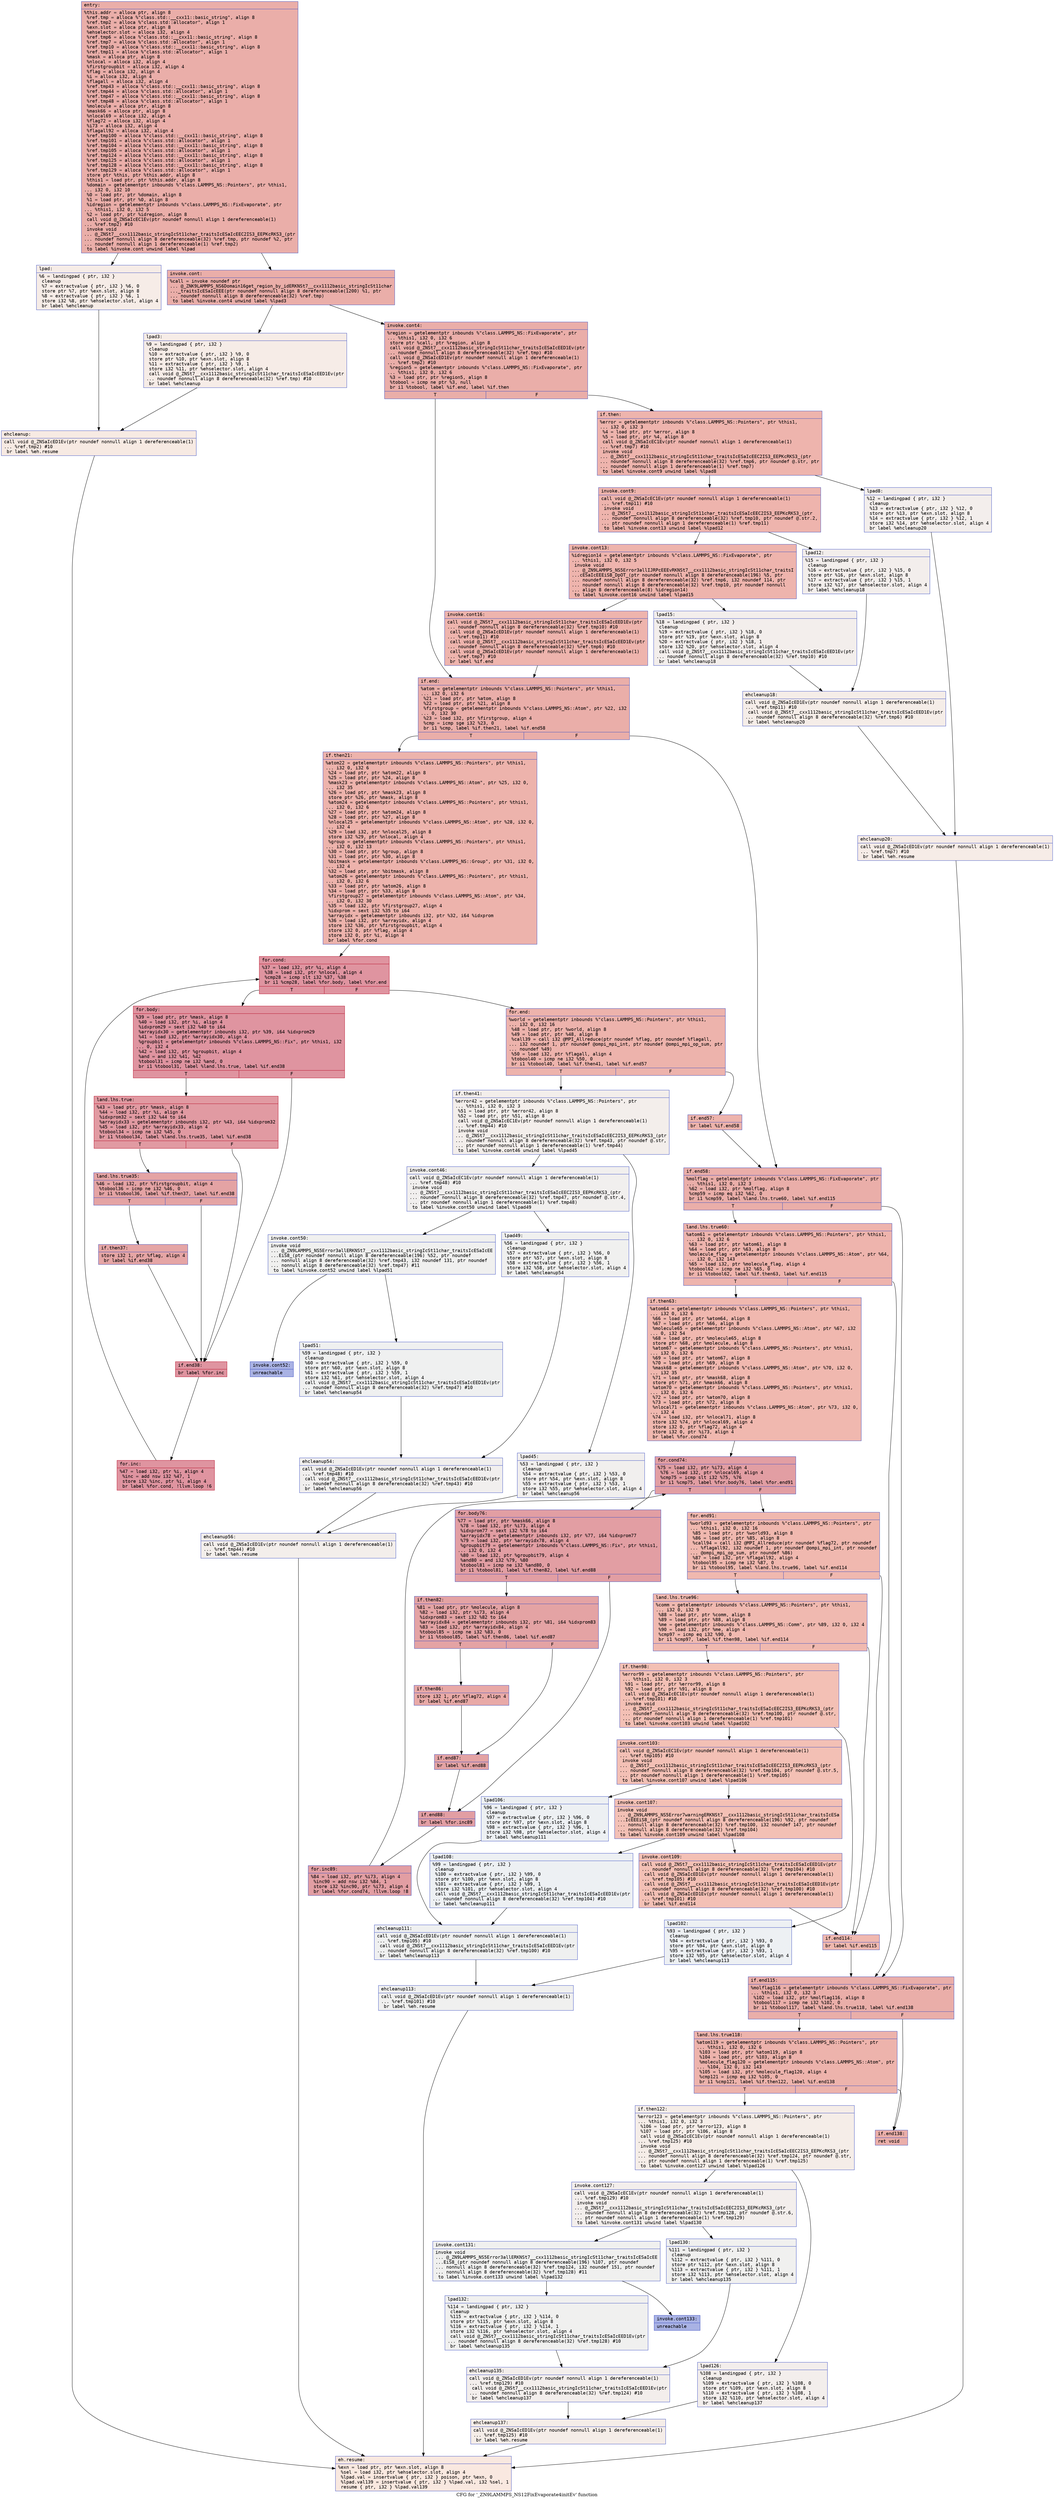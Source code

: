 digraph "CFG for '_ZN9LAMMPS_NS12FixEvaporate4initEv' function" {
	label="CFG for '_ZN9LAMMPS_NS12FixEvaporate4initEv' function";

	Node0x55d5ebdbdd10 [shape=record,color="#3d50c3ff", style=filled, fillcolor="#d0473d70" fontname="Courier",label="{entry:\l|  %this.addr = alloca ptr, align 8\l  %ref.tmp = alloca %\"class.std::__cxx11::basic_string\", align 8\l  %ref.tmp2 = alloca %\"class.std::allocator\", align 1\l  %exn.slot = alloca ptr, align 8\l  %ehselector.slot = alloca i32, align 4\l  %ref.tmp6 = alloca %\"class.std::__cxx11::basic_string\", align 8\l  %ref.tmp7 = alloca %\"class.std::allocator\", align 1\l  %ref.tmp10 = alloca %\"class.std::__cxx11::basic_string\", align 8\l  %ref.tmp11 = alloca %\"class.std::allocator\", align 1\l  %mask = alloca ptr, align 8\l  %nlocal = alloca i32, align 4\l  %firstgroupbit = alloca i32, align 4\l  %flag = alloca i32, align 4\l  %i = alloca i32, align 4\l  %flagall = alloca i32, align 4\l  %ref.tmp43 = alloca %\"class.std::__cxx11::basic_string\", align 8\l  %ref.tmp44 = alloca %\"class.std::allocator\", align 1\l  %ref.tmp47 = alloca %\"class.std::__cxx11::basic_string\", align 8\l  %ref.tmp48 = alloca %\"class.std::allocator\", align 1\l  %molecule = alloca ptr, align 8\l  %mask66 = alloca ptr, align 8\l  %nlocal69 = alloca i32, align 4\l  %flag72 = alloca i32, align 4\l  %i73 = alloca i32, align 4\l  %flagall92 = alloca i32, align 4\l  %ref.tmp100 = alloca %\"class.std::__cxx11::basic_string\", align 8\l  %ref.tmp101 = alloca %\"class.std::allocator\", align 1\l  %ref.tmp104 = alloca %\"class.std::__cxx11::basic_string\", align 8\l  %ref.tmp105 = alloca %\"class.std::allocator\", align 1\l  %ref.tmp124 = alloca %\"class.std::__cxx11::basic_string\", align 8\l  %ref.tmp125 = alloca %\"class.std::allocator\", align 1\l  %ref.tmp128 = alloca %\"class.std::__cxx11::basic_string\", align 8\l  %ref.tmp129 = alloca %\"class.std::allocator\", align 1\l  store ptr %this, ptr %this.addr, align 8\l  %this1 = load ptr, ptr %this.addr, align 8\l  %domain = getelementptr inbounds %\"class.LAMMPS_NS::Pointers\", ptr %this1,\l... i32 0, i32 10\l  %0 = load ptr, ptr %domain, align 8\l  %1 = load ptr, ptr %0, align 8\l  %idregion = getelementptr inbounds %\"class.LAMMPS_NS::FixEvaporate\", ptr\l... %this1, i32 0, i32 5\l  %2 = load ptr, ptr %idregion, align 8\l  call void @_ZNSaIcEC1Ev(ptr noundef nonnull align 1 dereferenceable(1)\l... %ref.tmp2) #10\l  invoke void\l... @_ZNSt7__cxx1112basic_stringIcSt11char_traitsIcESaIcEEC2IS3_EEPKcRKS3_(ptr\l... noundef nonnull align 8 dereferenceable(32) %ref.tmp, ptr noundef %2, ptr\l... noundef nonnull align 1 dereferenceable(1) %ref.tmp2)\l          to label %invoke.cont unwind label %lpad\l}"];
	Node0x55d5ebdbdd10 -> Node0x55d5ebdace10[tooltip="entry -> invoke.cont\nProbability 100.00%" ];
	Node0x55d5ebdbdd10 -> Node0x55d5ebdace90[tooltip="entry -> lpad\nProbability 0.00%" ];
	Node0x55d5ebdace10 [shape=record,color="#3d50c3ff", style=filled, fillcolor="#d0473d70" fontname="Courier",label="{invoke.cont:\l|  %call = invoke noundef ptr\l... @_ZNK9LAMMPS_NS6Domain16get_region_by_idERKNSt7__cxx1112basic_stringIcSt11char\l..._traitsIcESaIcEEE(ptr noundef nonnull align 8 dereferenceable(1200) %1, ptr\l... noundef nonnull align 8 dereferenceable(32) %ref.tmp)\l          to label %invoke.cont4 unwind label %lpad3\l}"];
	Node0x55d5ebdace10 -> Node0x55d5ebdacdc0[tooltip="invoke.cont -> invoke.cont4\nProbability 100.00%" ];
	Node0x55d5ebdace10 -> Node0x55d5ebdad130[tooltip="invoke.cont -> lpad3\nProbability 0.00%" ];
	Node0x55d5ebdacdc0 [shape=record,color="#3d50c3ff", style=filled, fillcolor="#d0473d70" fontname="Courier",label="{invoke.cont4:\l|  %region = getelementptr inbounds %\"class.LAMMPS_NS::FixEvaporate\", ptr\l... %this1, i32 0, i32 6\l  store ptr %call, ptr %region, align 8\l  call void @_ZNSt7__cxx1112basic_stringIcSt11char_traitsIcESaIcEED1Ev(ptr\l... noundef nonnull align 8 dereferenceable(32) %ref.tmp) #10\l  call void @_ZNSaIcED1Ev(ptr noundef nonnull align 1 dereferenceable(1)\l... %ref.tmp2) #10\l  %region5 = getelementptr inbounds %\"class.LAMMPS_NS::FixEvaporate\", ptr\l... %this1, i32 0, i32 6\l  %3 = load ptr, ptr %region5, align 8\l  %tobool = icmp ne ptr %3, null\l  br i1 %tobool, label %if.end, label %if.then\l|{<s0>T|<s1>F}}"];
	Node0x55d5ebdacdc0:s0 -> Node0x55d5ebdad8f0[tooltip="invoke.cont4 -> if.end\nProbability 62.50%" ];
	Node0x55d5ebdacdc0:s1 -> Node0x55d5ebdad960[tooltip="invoke.cont4 -> if.then\nProbability 37.50%" ];
	Node0x55d5ebdad960 [shape=record,color="#3d50c3ff", style=filled, fillcolor="#d8564670" fontname="Courier",label="{if.then:\l|  %error = getelementptr inbounds %\"class.LAMMPS_NS::Pointers\", ptr %this1,\l... i32 0, i32 3\l  %4 = load ptr, ptr %error, align 8\l  %5 = load ptr, ptr %4, align 8\l  call void @_ZNSaIcEC1Ev(ptr noundef nonnull align 1 dereferenceable(1)\l... %ref.tmp7) #10\l  invoke void\l... @_ZNSt7__cxx1112basic_stringIcSt11char_traitsIcESaIcEEC2IS3_EEPKcRKS3_(ptr\l... noundef nonnull align 8 dereferenceable(32) %ref.tmp6, ptr noundef @.str, ptr\l... noundef nonnull align 1 dereferenceable(1) %ref.tmp7)\l          to label %invoke.cont9 unwind label %lpad8\l}"];
	Node0x55d5ebdad960 -> Node0x55d5ebdae400[tooltip="if.then -> invoke.cont9\nProbability 100.00%" ];
	Node0x55d5ebdad960 -> Node0x55d5ebdae480[tooltip="if.then -> lpad8\nProbability 0.00%" ];
	Node0x55d5ebdae400 [shape=record,color="#3d50c3ff", style=filled, fillcolor="#d8564670" fontname="Courier",label="{invoke.cont9:\l|  call void @_ZNSaIcEC1Ev(ptr noundef nonnull align 1 dereferenceable(1)\l... %ref.tmp11) #10\l  invoke void\l... @_ZNSt7__cxx1112basic_stringIcSt11char_traitsIcESaIcEEC2IS3_EEPKcRKS3_(ptr\l... noundef nonnull align 8 dereferenceable(32) %ref.tmp10, ptr noundef @.str.2,\l... ptr noundef nonnull align 1 dereferenceable(1) %ref.tmp11)\l          to label %invoke.cont13 unwind label %lpad12\l}"];
	Node0x55d5ebdae400 -> Node0x55d5ebdc3580[tooltip="invoke.cont9 -> invoke.cont13\nProbability 100.00%" ];
	Node0x55d5ebdae400 -> Node0x55d5ebdc35d0[tooltip="invoke.cont9 -> lpad12\nProbability 0.00%" ];
	Node0x55d5ebdc3580 [shape=record,color="#3d50c3ff", style=filled, fillcolor="#d8564670" fontname="Courier",label="{invoke.cont13:\l|  %idregion14 = getelementptr inbounds %\"class.LAMMPS_NS::FixEvaporate\", ptr\l... %this1, i32 0, i32 5\l  invoke void\l... @_ZN9LAMMPS_NS5Error3allIJRPcEEEvRKNSt7__cxx1112basic_stringIcSt11char_traitsI\l...cESaIcEEEiSB_DpOT_(ptr noundef nonnull align 8 dereferenceable(196) %5, ptr\l... noundef nonnull align 8 dereferenceable(32) %ref.tmp6, i32 noundef 114, ptr\l... noundef nonnull align 8 dereferenceable(32) %ref.tmp10, ptr noundef nonnull\l... align 8 dereferenceable(8) %idregion14)\l          to label %invoke.cont16 unwind label %lpad15\l}"];
	Node0x55d5ebdc3580 -> Node0x55d5ebdae590[tooltip="invoke.cont13 -> invoke.cont16\nProbability 100.00%" ];
	Node0x55d5ebdc3580 -> Node0x55d5ebdc38e0[tooltip="invoke.cont13 -> lpad15\nProbability 0.00%" ];
	Node0x55d5ebdae590 [shape=record,color="#3d50c3ff", style=filled, fillcolor="#d8564670" fontname="Courier",label="{invoke.cont16:\l|  call void @_ZNSt7__cxx1112basic_stringIcSt11char_traitsIcESaIcEED1Ev(ptr\l... noundef nonnull align 8 dereferenceable(32) %ref.tmp10) #10\l  call void @_ZNSaIcED1Ev(ptr noundef nonnull align 1 dereferenceable(1)\l... %ref.tmp11) #10\l  call void @_ZNSt7__cxx1112basic_stringIcSt11char_traitsIcESaIcEED1Ev(ptr\l... noundef nonnull align 8 dereferenceable(32) %ref.tmp6) #10\l  call void @_ZNSaIcED1Ev(ptr noundef nonnull align 1 dereferenceable(1)\l... %ref.tmp7) #10\l  br label %if.end\l}"];
	Node0x55d5ebdae590 -> Node0x55d5ebdad8f0[tooltip="invoke.cont16 -> if.end\nProbability 100.00%" ];
	Node0x55d5ebdace90 [shape=record,color="#3d50c3ff", style=filled, fillcolor="#ead5c970" fontname="Courier",label="{lpad:\l|  %6 = landingpad \{ ptr, i32 \}\l          cleanup\l  %7 = extractvalue \{ ptr, i32 \} %6, 0\l  store ptr %7, ptr %exn.slot, align 8\l  %8 = extractvalue \{ ptr, i32 \} %6, 1\l  store i32 %8, ptr %ehselector.slot, align 4\l  br label %ehcleanup\l}"];
	Node0x55d5ebdace90 -> Node0x55d5ebdc4210[tooltip="lpad -> ehcleanup\nProbability 100.00%" ];
	Node0x55d5ebdad130 [shape=record,color="#3d50c3ff", style=filled, fillcolor="#ead5c970" fontname="Courier",label="{lpad3:\l|  %9 = landingpad \{ ptr, i32 \}\l          cleanup\l  %10 = extractvalue \{ ptr, i32 \} %9, 0\l  store ptr %10, ptr %exn.slot, align 8\l  %11 = extractvalue \{ ptr, i32 \} %9, 1\l  store i32 %11, ptr %ehselector.slot, align 4\l  call void @_ZNSt7__cxx1112basic_stringIcSt11char_traitsIcESaIcEED1Ev(ptr\l... noundef nonnull align 8 dereferenceable(32) %ref.tmp) #10\l  br label %ehcleanup\l}"];
	Node0x55d5ebdad130 -> Node0x55d5ebdc4210[tooltip="lpad3 -> ehcleanup\nProbability 100.00%" ];
	Node0x55d5ebdc4210 [shape=record,color="#3d50c3ff", style=filled, fillcolor="#eed0c070" fontname="Courier",label="{ehcleanup:\l|  call void @_ZNSaIcED1Ev(ptr noundef nonnull align 1 dereferenceable(1)\l... %ref.tmp2) #10\l  br label %eh.resume\l}"];
	Node0x55d5ebdc4210 -> Node0x55d5ebdc47c0[tooltip="ehcleanup -> eh.resume\nProbability 100.00%" ];
	Node0x55d5ebdae480 [shape=record,color="#3d50c3ff", style=filled, fillcolor="#e3d9d370" fontname="Courier",label="{lpad8:\l|  %12 = landingpad \{ ptr, i32 \}\l          cleanup\l  %13 = extractvalue \{ ptr, i32 \} %12, 0\l  store ptr %13, ptr %exn.slot, align 8\l  %14 = extractvalue \{ ptr, i32 \} %12, 1\l  store i32 %14, ptr %ehselector.slot, align 4\l  br label %ehcleanup20\l}"];
	Node0x55d5ebdae480 -> Node0x55d5ebdc4b10[tooltip="lpad8 -> ehcleanup20\nProbability 100.00%" ];
	Node0x55d5ebdc35d0 [shape=record,color="#3d50c3ff", style=filled, fillcolor="#e3d9d370" fontname="Courier",label="{lpad12:\l|  %15 = landingpad \{ ptr, i32 \}\l          cleanup\l  %16 = extractvalue \{ ptr, i32 \} %15, 0\l  store ptr %16, ptr %exn.slot, align 8\l  %17 = extractvalue \{ ptr, i32 \} %15, 1\l  store i32 %17, ptr %ehselector.slot, align 4\l  br label %ehcleanup18\l}"];
	Node0x55d5ebdc35d0 -> Node0x55d5ebdc4ee0[tooltip="lpad12 -> ehcleanup18\nProbability 100.00%" ];
	Node0x55d5ebdc38e0 [shape=record,color="#3d50c3ff", style=filled, fillcolor="#e3d9d370" fontname="Courier",label="{lpad15:\l|  %18 = landingpad \{ ptr, i32 \}\l          cleanup\l  %19 = extractvalue \{ ptr, i32 \} %18, 0\l  store ptr %19, ptr %exn.slot, align 8\l  %20 = extractvalue \{ ptr, i32 \} %18, 1\l  store i32 %20, ptr %ehselector.slot, align 4\l  call void @_ZNSt7__cxx1112basic_stringIcSt11char_traitsIcESaIcEED1Ev(ptr\l... noundef nonnull align 8 dereferenceable(32) %ref.tmp10) #10\l  br label %ehcleanup18\l}"];
	Node0x55d5ebdc38e0 -> Node0x55d5ebdc4ee0[tooltip="lpad15 -> ehcleanup18\nProbability 100.00%" ];
	Node0x55d5ebdc4ee0 [shape=record,color="#3d50c3ff", style=filled, fillcolor="#e8d6cc70" fontname="Courier",label="{ehcleanup18:\l|  call void @_ZNSaIcED1Ev(ptr noundef nonnull align 1 dereferenceable(1)\l... %ref.tmp11) #10\l  call void @_ZNSt7__cxx1112basic_stringIcSt11char_traitsIcESaIcEED1Ev(ptr\l... noundef nonnull align 8 dereferenceable(32) %ref.tmp6) #10\l  br label %ehcleanup20\l}"];
	Node0x55d5ebdc4ee0 -> Node0x55d5ebdc4b10[tooltip="ehcleanup18 -> ehcleanup20\nProbability 100.00%" ];
	Node0x55d5ebdc4b10 [shape=record,color="#3d50c3ff", style=filled, fillcolor="#ead5c970" fontname="Courier",label="{ehcleanup20:\l|  call void @_ZNSaIcED1Ev(ptr noundef nonnull align 1 dereferenceable(1)\l... %ref.tmp7) #10\l  br label %eh.resume\l}"];
	Node0x55d5ebdc4b10 -> Node0x55d5ebdc47c0[tooltip="ehcleanup20 -> eh.resume\nProbability 100.00%" ];
	Node0x55d5ebdad8f0 [shape=record,color="#3d50c3ff", style=filled, fillcolor="#d0473d70" fontname="Courier",label="{if.end:\l|  %atom = getelementptr inbounds %\"class.LAMMPS_NS::Pointers\", ptr %this1,\l... i32 0, i32 6\l  %21 = load ptr, ptr %atom, align 8\l  %22 = load ptr, ptr %21, align 8\l  %firstgroup = getelementptr inbounds %\"class.LAMMPS_NS::Atom\", ptr %22, i32\l... 0, i32 30\l  %23 = load i32, ptr %firstgroup, align 4\l  %cmp = icmp sge i32 %23, 0\l  br i1 %cmp, label %if.then21, label %if.end58\l|{<s0>T|<s1>F}}"];
	Node0x55d5ebdad8f0:s0 -> Node0x55d5ebdc6020[tooltip="if.end -> if.then21\nProbability 50.00%" ];
	Node0x55d5ebdad8f0:s1 -> Node0x55d5ebdc60a0[tooltip="if.end -> if.end58\nProbability 50.00%" ];
	Node0x55d5ebdc6020 [shape=record,color="#3d50c3ff", style=filled, fillcolor="#d6524470" fontname="Courier",label="{if.then21:\l|  %atom22 = getelementptr inbounds %\"class.LAMMPS_NS::Pointers\", ptr %this1,\l... i32 0, i32 6\l  %24 = load ptr, ptr %atom22, align 8\l  %25 = load ptr, ptr %24, align 8\l  %mask23 = getelementptr inbounds %\"class.LAMMPS_NS::Atom\", ptr %25, i32 0,\l... i32 35\l  %26 = load ptr, ptr %mask23, align 8\l  store ptr %26, ptr %mask, align 8\l  %atom24 = getelementptr inbounds %\"class.LAMMPS_NS::Pointers\", ptr %this1,\l... i32 0, i32 6\l  %27 = load ptr, ptr %atom24, align 8\l  %28 = load ptr, ptr %27, align 8\l  %nlocal25 = getelementptr inbounds %\"class.LAMMPS_NS::Atom\", ptr %28, i32 0,\l... i32 4\l  %29 = load i32, ptr %nlocal25, align 8\l  store i32 %29, ptr %nlocal, align 4\l  %group = getelementptr inbounds %\"class.LAMMPS_NS::Pointers\", ptr %this1,\l... i32 0, i32 13\l  %30 = load ptr, ptr %group, align 8\l  %31 = load ptr, ptr %30, align 8\l  %bitmask = getelementptr inbounds %\"class.LAMMPS_NS::Group\", ptr %31, i32 0,\l... i32 4\l  %32 = load ptr, ptr %bitmask, align 8\l  %atom26 = getelementptr inbounds %\"class.LAMMPS_NS::Pointers\", ptr %this1,\l... i32 0, i32 6\l  %33 = load ptr, ptr %atom26, align 8\l  %34 = load ptr, ptr %33, align 8\l  %firstgroup27 = getelementptr inbounds %\"class.LAMMPS_NS::Atom\", ptr %34,\l... i32 0, i32 30\l  %35 = load i32, ptr %firstgroup27, align 4\l  %idxprom = sext i32 %35 to i64\l  %arrayidx = getelementptr inbounds i32, ptr %32, i64 %idxprom\l  %36 = load i32, ptr %arrayidx, align 4\l  store i32 %36, ptr %firstgroupbit, align 4\l  store i32 0, ptr %flag, align 4\l  store i32 0, ptr %i, align 4\l  br label %for.cond\l}"];
	Node0x55d5ebdc6020 -> Node0x55d5ebdc7450[tooltip="if.then21 -> for.cond\nProbability 100.00%" ];
	Node0x55d5ebdc7450 [shape=record,color="#b70d28ff", style=filled, fillcolor="#b70d2870" fontname="Courier",label="{for.cond:\l|  %37 = load i32, ptr %i, align 4\l  %38 = load i32, ptr %nlocal, align 4\l  %cmp28 = icmp slt i32 %37, %38\l  br i1 %cmp28, label %for.body, label %for.end\l|{<s0>T|<s1>F}}"];
	Node0x55d5ebdc7450:s0 -> Node0x55d5ebdc76f0[tooltip="for.cond -> for.body\nProbability 96.88%" ];
	Node0x55d5ebdc7450:s1 -> Node0x55d5ebdc7770[tooltip="for.cond -> for.end\nProbability 3.12%" ];
	Node0x55d5ebdc76f0 [shape=record,color="#b70d28ff", style=filled, fillcolor="#b70d2870" fontname="Courier",label="{for.body:\l|  %39 = load ptr, ptr %mask, align 8\l  %40 = load i32, ptr %i, align 4\l  %idxprom29 = sext i32 %40 to i64\l  %arrayidx30 = getelementptr inbounds i32, ptr %39, i64 %idxprom29\l  %41 = load i32, ptr %arrayidx30, align 4\l  %groupbit = getelementptr inbounds %\"class.LAMMPS_NS::Fix\", ptr %this1, i32\l... 0, i32 4\l  %42 = load i32, ptr %groupbit, align 4\l  %and = and i32 %41, %42\l  %tobool31 = icmp ne i32 %and, 0\l  br i1 %tobool31, label %land.lhs.true, label %if.end38\l|{<s0>T|<s1>F}}"];
	Node0x55d5ebdc76f0:s0 -> Node0x55d5ebdc7e60[tooltip="for.body -> land.lhs.true\nProbability 62.50%" ];
	Node0x55d5ebdc76f0:s1 -> Node0x55d5ebdc7ee0[tooltip="for.body -> if.end38\nProbability 37.50%" ];
	Node0x55d5ebdc7e60 [shape=record,color="#b70d28ff", style=filled, fillcolor="#bb1b2c70" fontname="Courier",label="{land.lhs.true:\l|  %43 = load ptr, ptr %mask, align 8\l  %44 = load i32, ptr %i, align 4\l  %idxprom32 = sext i32 %44 to i64\l  %arrayidx33 = getelementptr inbounds i32, ptr %43, i64 %idxprom32\l  %45 = load i32, ptr %arrayidx33, align 4\l  %tobool34 = icmp ne i32 %45, 0\l  br i1 %tobool34, label %land.lhs.true35, label %if.end38\l|{<s0>T|<s1>F}}"];
	Node0x55d5ebdc7e60:s0 -> Node0x55d5ebdc8420[tooltip="land.lhs.true -> land.lhs.true35\nProbability 62.50%" ];
	Node0x55d5ebdc7e60:s1 -> Node0x55d5ebdc7ee0[tooltip="land.lhs.true -> if.end38\nProbability 37.50%" ];
	Node0x55d5ebdc8420 [shape=record,color="#3d50c3ff", style=filled, fillcolor="#c32e3170" fontname="Courier",label="{land.lhs.true35:\l|  %46 = load i32, ptr %firstgroupbit, align 4\l  %tobool36 = icmp ne i32 %46, 0\l  br i1 %tobool36, label %if.then37, label %if.end38\l|{<s0>T|<s1>F}}"];
	Node0x55d5ebdc8420:s0 -> Node0x55d5ebdc8690[tooltip="land.lhs.true35 -> if.then37\nProbability 62.50%" ];
	Node0x55d5ebdc8420:s1 -> Node0x55d5ebdc7ee0[tooltip="land.lhs.true35 -> if.end38\nProbability 37.50%" ];
	Node0x55d5ebdc8690 [shape=record,color="#3d50c3ff", style=filled, fillcolor="#c5333470" fontname="Courier",label="{if.then37:\l|  store i32 1, ptr %flag, align 4\l  br label %if.end38\l}"];
	Node0x55d5ebdc8690 -> Node0x55d5ebdc7ee0[tooltip="if.then37 -> if.end38\nProbability 100.00%" ];
	Node0x55d5ebdc7ee0 [shape=record,color="#b70d28ff", style=filled, fillcolor="#b70d2870" fontname="Courier",label="{if.end38:\l|  br label %for.inc\l}"];
	Node0x55d5ebdc7ee0 -> Node0x55d5ebdc88d0[tooltip="if.end38 -> for.inc\nProbability 100.00%" ];
	Node0x55d5ebdc88d0 [shape=record,color="#b70d28ff", style=filled, fillcolor="#b70d2870" fontname="Courier",label="{for.inc:\l|  %47 = load i32, ptr %i, align 4\l  %inc = add nsw i32 %47, 1\l  store i32 %inc, ptr %i, align 4\l  br label %for.cond, !llvm.loop !6\l}"];
	Node0x55d5ebdc88d0 -> Node0x55d5ebdc7450[tooltip="for.inc -> for.cond\nProbability 100.00%" ];
	Node0x55d5ebdc7770 [shape=record,color="#3d50c3ff", style=filled, fillcolor="#d6524470" fontname="Courier",label="{for.end:\l|  %world = getelementptr inbounds %\"class.LAMMPS_NS::Pointers\", ptr %this1,\l... i32 0, i32 16\l  %48 = load ptr, ptr %world, align 8\l  %49 = load ptr, ptr %48, align 8\l  %call39 = call i32 @MPI_Allreduce(ptr noundef %flag, ptr noundef %flagall,\l... i32 noundef 1, ptr noundef @ompi_mpi_int, ptr noundef @ompi_mpi_op_sum, ptr\l... noundef %49)\l  %50 = load i32, ptr %flagall, align 4\l  %tobool40 = icmp ne i32 %50, 0\l  br i1 %tobool40, label %if.then41, label %if.end57\l|{<s0>T|<s1>F}}"];
	Node0x55d5ebdc7770:s0 -> Node0x55d5ebdadb60[tooltip="for.end -> if.then41\nProbability 0.00%" ];
	Node0x55d5ebdc7770:s1 -> Node0x55d5ebdadbe0[tooltip="for.end -> if.end57\nProbability 100.00%" ];
	Node0x55d5ebdadb60 [shape=record,color="#3d50c3ff", style=filled, fillcolor="#e5d8d170" fontname="Courier",label="{if.then41:\l|  %error42 = getelementptr inbounds %\"class.LAMMPS_NS::Pointers\", ptr\l... %this1, i32 0, i32 3\l  %51 = load ptr, ptr %error42, align 8\l  %52 = load ptr, ptr %51, align 8\l  call void @_ZNSaIcEC1Ev(ptr noundef nonnull align 1 dereferenceable(1)\l... %ref.tmp44) #10\l  invoke void\l... @_ZNSt7__cxx1112basic_stringIcSt11char_traitsIcESaIcEEC2IS3_EEPKcRKS3_(ptr\l... noundef nonnull align 8 dereferenceable(32) %ref.tmp43, ptr noundef @.str,\l... ptr noundef nonnull align 1 dereferenceable(1) %ref.tmp44)\l          to label %invoke.cont46 unwind label %lpad45\l}"];
	Node0x55d5ebdadb60 -> Node0x55d5ebdae050[tooltip="if.then41 -> invoke.cont46\nProbability 50.00%" ];
	Node0x55d5ebdadb60 -> Node0x55d5ebdae0d0[tooltip="if.then41 -> lpad45\nProbability 50.00%" ];
	Node0x55d5ebdae050 [shape=record,color="#3d50c3ff", style=filled, fillcolor="#e0dbd870" fontname="Courier",label="{invoke.cont46:\l|  call void @_ZNSaIcEC1Ev(ptr noundef nonnull align 1 dereferenceable(1)\l... %ref.tmp48) #10\l  invoke void\l... @_ZNSt7__cxx1112basic_stringIcSt11char_traitsIcESaIcEEC2IS3_EEPKcRKS3_(ptr\l... noundef nonnull align 8 dereferenceable(32) %ref.tmp47, ptr noundef @.str.4,\l... ptr noundef nonnull align 1 dereferenceable(1) %ref.tmp48)\l          to label %invoke.cont50 unwind label %lpad49\l}"];
	Node0x55d5ebdae050 -> Node0x55d5ebdca9e0[tooltip="invoke.cont46 -> invoke.cont50\nProbability 50.00%" ];
	Node0x55d5ebdae050 -> Node0x55d5ebdcaa30[tooltip="invoke.cont46 -> lpad49\nProbability 50.00%" ];
	Node0x55d5ebdca9e0 [shape=record,color="#3d50c3ff", style=filled, fillcolor="#dedcdb70" fontname="Courier",label="{invoke.cont50:\l|  invoke void\l... @_ZN9LAMMPS_NS5Error3allERKNSt7__cxx1112basic_stringIcSt11char_traitsIcESaIcEE\l...EiS8_(ptr noundef nonnull align 8 dereferenceable(196) %52, ptr noundef\l... nonnull align 8 dereferenceable(32) %ref.tmp43, i32 noundef 131, ptr noundef\l... nonnull align 8 dereferenceable(32) %ref.tmp47) #11\l          to label %invoke.cont52 unwind label %lpad51\l}"];
	Node0x55d5ebdca9e0 -> Node0x55d5ebdca990[tooltip="invoke.cont50 -> invoke.cont52\nProbability 0.00%" ];
	Node0x55d5ebdca9e0 -> Node0x55d5ebdcad50[tooltip="invoke.cont50 -> lpad51\nProbability 100.00%" ];
	Node0x55d5ebdca990 [shape=record,color="#3d50c3ff", style=filled, fillcolor="#3d50c370" fontname="Courier",label="{invoke.cont52:\l|  unreachable\l}"];
	Node0x55d5ebdae0d0 [shape=record,color="#3d50c3ff", style=filled, fillcolor="#e0dbd870" fontname="Courier",label="{lpad45:\l|  %53 = landingpad \{ ptr, i32 \}\l          cleanup\l  %54 = extractvalue \{ ptr, i32 \} %53, 0\l  store ptr %54, ptr %exn.slot, align 8\l  %55 = extractvalue \{ ptr, i32 \} %53, 1\l  store i32 %55, ptr %ehselector.slot, align 4\l  br label %ehcleanup56\l}"];
	Node0x55d5ebdae0d0 -> Node0x55d5ebdcb310[tooltip="lpad45 -> ehcleanup56\nProbability 100.00%" ];
	Node0x55d5ebdcaa30 [shape=record,color="#3d50c3ff", style=filled, fillcolor="#dedcdb70" fontname="Courier",label="{lpad49:\l|  %56 = landingpad \{ ptr, i32 \}\l          cleanup\l  %57 = extractvalue \{ ptr, i32 \} %56, 0\l  store ptr %57, ptr %exn.slot, align 8\l  %58 = extractvalue \{ ptr, i32 \} %56, 1\l  store i32 %58, ptr %ehselector.slot, align 4\l  br label %ehcleanup54\l}"];
	Node0x55d5ebdcaa30 -> Node0x55d5ebdcb660[tooltip="lpad49 -> ehcleanup54\nProbability 100.00%" ];
	Node0x55d5ebdcad50 [shape=record,color="#3d50c3ff", style=filled, fillcolor="#dbdcde70" fontname="Courier",label="{lpad51:\l|  %59 = landingpad \{ ptr, i32 \}\l          cleanup\l  %60 = extractvalue \{ ptr, i32 \} %59, 0\l  store ptr %60, ptr %exn.slot, align 8\l  %61 = extractvalue \{ ptr, i32 \} %59, 1\l  store i32 %61, ptr %ehselector.slot, align 4\l  call void @_ZNSt7__cxx1112basic_stringIcSt11char_traitsIcESaIcEED1Ev(ptr\l... noundef nonnull align 8 dereferenceable(32) %ref.tmp47) #10\l  br label %ehcleanup54\l}"];
	Node0x55d5ebdcad50 -> Node0x55d5ebdcb660[tooltip="lpad51 -> ehcleanup54\nProbability 100.00%" ];
	Node0x55d5ebdcb660 [shape=record,color="#3d50c3ff", style=filled, fillcolor="#e0dbd870" fontname="Courier",label="{ehcleanup54:\l|  call void @_ZNSaIcED1Ev(ptr noundef nonnull align 1 dereferenceable(1)\l... %ref.tmp48) #10\l  call void @_ZNSt7__cxx1112basic_stringIcSt11char_traitsIcESaIcEED1Ev(ptr\l... noundef nonnull align 8 dereferenceable(32) %ref.tmp43) #10\l  br label %ehcleanup56\l}"];
	Node0x55d5ebdcb660 -> Node0x55d5ebdcb310[tooltip="ehcleanup54 -> ehcleanup56\nProbability 100.00%" ];
	Node0x55d5ebdcb310 [shape=record,color="#3d50c3ff", style=filled, fillcolor="#e5d8d170" fontname="Courier",label="{ehcleanup56:\l|  call void @_ZNSaIcED1Ev(ptr noundef nonnull align 1 dereferenceable(1)\l... %ref.tmp44) #10\l  br label %eh.resume\l}"];
	Node0x55d5ebdcb310 -> Node0x55d5ebdc47c0[tooltip="ehcleanup56 -> eh.resume\nProbability 100.00%" ];
	Node0x55d5ebdadbe0 [shape=record,color="#3d50c3ff", style=filled, fillcolor="#d6524470" fontname="Courier",label="{if.end57:\l|  br label %if.end58\l}"];
	Node0x55d5ebdadbe0 -> Node0x55d5ebdc60a0[tooltip="if.end57 -> if.end58\nProbability 100.00%" ];
	Node0x55d5ebdc60a0 [shape=record,color="#3d50c3ff", style=filled, fillcolor="#d0473d70" fontname="Courier",label="{if.end58:\l|  %molflag = getelementptr inbounds %\"class.LAMMPS_NS::FixEvaporate\", ptr\l... %this1, i32 0, i32 3\l  %62 = load i32, ptr %molflag, align 8\l  %cmp59 = icmp eq i32 %62, 0\l  br i1 %cmp59, label %land.lhs.true60, label %if.end115\l|{<s0>T|<s1>F}}"];
	Node0x55d5ebdc60a0:s0 -> Node0x55d5ebdcc1e0[tooltip="if.end58 -> land.lhs.true60\nProbability 37.50%" ];
	Node0x55d5ebdc60a0:s1 -> Node0x55d5ebdcc230[tooltip="if.end58 -> if.end115\nProbability 62.50%" ];
	Node0x55d5ebdcc1e0 [shape=record,color="#3d50c3ff", style=filled, fillcolor="#d8564670" fontname="Courier",label="{land.lhs.true60:\l|  %atom61 = getelementptr inbounds %\"class.LAMMPS_NS::Pointers\", ptr %this1,\l... i32 0, i32 6\l  %63 = load ptr, ptr %atom61, align 8\l  %64 = load ptr, ptr %63, align 8\l  %molecule_flag = getelementptr inbounds %\"class.LAMMPS_NS::Atom\", ptr %64,\l... i32 0, i32 143\l  %65 = load i32, ptr %molecule_flag, align 4\l  %tobool62 = icmp ne i32 %65, 0\l  br i1 %tobool62, label %if.then63, label %if.end115\l|{<s0>T|<s1>F}}"];
	Node0x55d5ebdcc1e0:s0 -> Node0x55d5ebdcc7a0[tooltip="land.lhs.true60 -> if.then63\nProbability 62.50%" ];
	Node0x55d5ebdcc1e0:s1 -> Node0x55d5ebdcc230[tooltip="land.lhs.true60 -> if.end115\nProbability 37.50%" ];
	Node0x55d5ebdcc7a0 [shape=record,color="#3d50c3ff", style=filled, fillcolor="#dc5d4a70" fontname="Courier",label="{if.then63:\l|  %atom64 = getelementptr inbounds %\"class.LAMMPS_NS::Pointers\", ptr %this1,\l... i32 0, i32 6\l  %66 = load ptr, ptr %atom64, align 8\l  %67 = load ptr, ptr %66, align 8\l  %molecule65 = getelementptr inbounds %\"class.LAMMPS_NS::Atom\", ptr %67, i32\l... 0, i32 54\l  %68 = load ptr, ptr %molecule65, align 8\l  store ptr %68, ptr %molecule, align 8\l  %atom67 = getelementptr inbounds %\"class.LAMMPS_NS::Pointers\", ptr %this1,\l... i32 0, i32 6\l  %69 = load ptr, ptr %atom67, align 8\l  %70 = load ptr, ptr %69, align 8\l  %mask68 = getelementptr inbounds %\"class.LAMMPS_NS::Atom\", ptr %70, i32 0,\l... i32 35\l  %71 = load ptr, ptr %mask68, align 8\l  store ptr %71, ptr %mask66, align 8\l  %atom70 = getelementptr inbounds %\"class.LAMMPS_NS::Pointers\", ptr %this1,\l... i32 0, i32 6\l  %72 = load ptr, ptr %atom70, align 8\l  %73 = load ptr, ptr %72, align 8\l  %nlocal71 = getelementptr inbounds %\"class.LAMMPS_NS::Atom\", ptr %73, i32 0,\l... i32 4\l  %74 = load i32, ptr %nlocal71, align 8\l  store i32 %74, ptr %nlocal69, align 4\l  store i32 0, ptr %flag72, align 4\l  store i32 0, ptr %i73, align 4\l  br label %for.cond74\l}"];
	Node0x55d5ebdcc7a0 -> Node0x55d5ebdcd5d0[tooltip="if.then63 -> for.cond74\nProbability 100.00%" ];
	Node0x55d5ebdcd5d0 [shape=record,color="#3d50c3ff", style=filled, fillcolor="#be242e70" fontname="Courier",label="{for.cond74:\l|  %75 = load i32, ptr %i73, align 4\l  %76 = load i32, ptr %nlocal69, align 4\l  %cmp75 = icmp slt i32 %75, %76\l  br i1 %cmp75, label %for.body76, label %for.end91\l|{<s0>T|<s1>F}}"];
	Node0x55d5ebdcd5d0:s0 -> Node0x55d5ebdcd870[tooltip="for.cond74 -> for.body76\nProbability 96.88%" ];
	Node0x55d5ebdcd5d0:s1 -> Node0x55d5ebdcd8f0[tooltip="for.cond74 -> for.end91\nProbability 3.12%" ];
	Node0x55d5ebdcd870 [shape=record,color="#3d50c3ff", style=filled, fillcolor="#be242e70" fontname="Courier",label="{for.body76:\l|  %77 = load ptr, ptr %mask66, align 8\l  %78 = load i32, ptr %i73, align 4\l  %idxprom77 = sext i32 %78 to i64\l  %arrayidx78 = getelementptr inbounds i32, ptr %77, i64 %idxprom77\l  %79 = load i32, ptr %arrayidx78, align 4\l  %groupbit79 = getelementptr inbounds %\"class.LAMMPS_NS::Fix\", ptr %this1,\l... i32 0, i32 4\l  %80 = load i32, ptr %groupbit79, align 4\l  %and80 = and i32 %79, %80\l  %tobool81 = icmp ne i32 %and80, 0\l  br i1 %tobool81, label %if.then82, label %if.end88\l|{<s0>T|<s1>F}}"];
	Node0x55d5ebdcd870:s0 -> Node0x55d5ebdcdff0[tooltip="for.body76 -> if.then82\nProbability 62.50%" ];
	Node0x55d5ebdcd870:s1 -> Node0x55d5ebdce070[tooltip="for.body76 -> if.end88\nProbability 37.50%" ];
	Node0x55d5ebdcdff0 [shape=record,color="#3d50c3ff", style=filled, fillcolor="#c32e3170" fontname="Courier",label="{if.then82:\l|  %81 = load ptr, ptr %molecule, align 8\l  %82 = load i32, ptr %i73, align 4\l  %idxprom83 = sext i32 %82 to i64\l  %arrayidx84 = getelementptr inbounds i32, ptr %81, i64 %idxprom83\l  %83 = load i32, ptr %arrayidx84, align 4\l  %tobool85 = icmp ne i32 %83, 0\l  br i1 %tobool85, label %if.then86, label %if.end87\l|{<s0>T|<s1>F}}"];
	Node0x55d5ebdcdff0:s0 -> Node0x55d5ebdce550[tooltip="if.then82 -> if.then86\nProbability 62.50%" ];
	Node0x55d5ebdcdff0:s1 -> Node0x55d5ebdce5d0[tooltip="if.then82 -> if.end87\nProbability 37.50%" ];
	Node0x55d5ebdce550 [shape=record,color="#3d50c3ff", style=filled, fillcolor="#ca3b3770" fontname="Courier",label="{if.then86:\l|  store i32 1, ptr %flag72, align 4\l  br label %if.end87\l}"];
	Node0x55d5ebdce550 -> Node0x55d5ebdce5d0[tooltip="if.then86 -> if.end87\nProbability 100.00%" ];
	Node0x55d5ebdce5d0 [shape=record,color="#3d50c3ff", style=filled, fillcolor="#c32e3170" fontname="Courier",label="{if.end87:\l|  br label %if.end88\l}"];
	Node0x55d5ebdce5d0 -> Node0x55d5ebdce070[tooltip="if.end87 -> if.end88\nProbability 100.00%" ];
	Node0x55d5ebdce070 [shape=record,color="#3d50c3ff", style=filled, fillcolor="#be242e70" fontname="Courier",label="{if.end88:\l|  br label %for.inc89\l}"];
	Node0x55d5ebdce070 -> Node0x55d5ebdce880[tooltip="if.end88 -> for.inc89\nProbability 100.00%" ];
	Node0x55d5ebdce880 [shape=record,color="#3d50c3ff", style=filled, fillcolor="#be242e70" fontname="Courier",label="{for.inc89:\l|  %84 = load i32, ptr %i73, align 4\l  %inc90 = add nsw i32 %84, 1\l  store i32 %inc90, ptr %i73, align 4\l  br label %for.cond74, !llvm.loop !8\l}"];
	Node0x55d5ebdce880 -> Node0x55d5ebdcd5d0[tooltip="for.inc89 -> for.cond74\nProbability 100.00%" ];
	Node0x55d5ebdcd8f0 [shape=record,color="#3d50c3ff", style=filled, fillcolor="#dc5d4a70" fontname="Courier",label="{for.end91:\l|  %world93 = getelementptr inbounds %\"class.LAMMPS_NS::Pointers\", ptr\l... %this1, i32 0, i32 16\l  %85 = load ptr, ptr %world93, align 8\l  %86 = load ptr, ptr %85, align 8\l  %call94 = call i32 @MPI_Allreduce(ptr noundef %flag72, ptr noundef\l... %flagall92, i32 noundef 1, ptr noundef @ompi_mpi_int, ptr noundef\l... @ompi_mpi_op_sum, ptr noundef %86)\l  %87 = load i32, ptr %flagall92, align 4\l  %tobool95 = icmp ne i32 %87, 0\l  br i1 %tobool95, label %land.lhs.true96, label %if.end114\l|{<s0>T|<s1>F}}"];
	Node0x55d5ebdcd8f0:s0 -> Node0x55d5ebdcf1f0[tooltip="for.end91 -> land.lhs.true96\nProbability 62.50%" ];
	Node0x55d5ebdcd8f0:s1 -> Node0x55d5ebdcf270[tooltip="for.end91 -> if.end114\nProbability 37.50%" ];
	Node0x55d5ebdcf1f0 [shape=record,color="#3d50c3ff", style=filled, fillcolor="#de614d70" fontname="Courier",label="{land.lhs.true96:\l|  %comm = getelementptr inbounds %\"class.LAMMPS_NS::Pointers\", ptr %this1,\l... i32 0, i32 9\l  %88 = load ptr, ptr %comm, align 8\l  %89 = load ptr, ptr %88, align 8\l  %me = getelementptr inbounds %\"class.LAMMPS_NS::Comm\", ptr %89, i32 0, i32 4\l  %90 = load i32, ptr %me, align 4\l  %cmp97 = icmp eq i32 %90, 0\l  br i1 %cmp97, label %if.then98, label %if.end114\l|{<s0>T|<s1>F}}"];
	Node0x55d5ebdcf1f0:s0 -> Node0x55d5ebdcf7a0[tooltip="land.lhs.true96 -> if.then98\nProbability 37.50%" ];
	Node0x55d5ebdcf1f0:s1 -> Node0x55d5ebdcf270[tooltip="land.lhs.true96 -> if.end114\nProbability 62.50%" ];
	Node0x55d5ebdcf7a0 [shape=record,color="#3d50c3ff", style=filled, fillcolor="#e5705870" fontname="Courier",label="{if.then98:\l|  %error99 = getelementptr inbounds %\"class.LAMMPS_NS::Pointers\", ptr\l... %this1, i32 0, i32 3\l  %91 = load ptr, ptr %error99, align 8\l  %92 = load ptr, ptr %91, align 8\l  call void @_ZNSaIcEC1Ev(ptr noundef nonnull align 1 dereferenceable(1)\l... %ref.tmp101) #10\l  invoke void\l... @_ZNSt7__cxx1112basic_stringIcSt11char_traitsIcESaIcEEC2IS3_EEPKcRKS3_(ptr\l... noundef nonnull align 8 dereferenceable(32) %ref.tmp100, ptr noundef @.str,\l... ptr noundef nonnull align 1 dereferenceable(1) %ref.tmp101)\l          to label %invoke.cont103 unwind label %lpad102\l}"];
	Node0x55d5ebdcf7a0 -> Node0x55d5ebdcfc00[tooltip="if.then98 -> invoke.cont103\nProbability 100.00%" ];
	Node0x55d5ebdcf7a0 -> Node0x55d5ebdcfc80[tooltip="if.then98 -> lpad102\nProbability 0.00%" ];
	Node0x55d5ebdcfc00 [shape=record,color="#3d50c3ff", style=filled, fillcolor="#e5705870" fontname="Courier",label="{invoke.cont103:\l|  call void @_ZNSaIcEC1Ev(ptr noundef nonnull align 1 dereferenceable(1)\l... %ref.tmp105) #10\l  invoke void\l... @_ZNSt7__cxx1112basic_stringIcSt11char_traitsIcESaIcEEC2IS3_EEPKcRKS3_(ptr\l... noundef nonnull align 8 dereferenceable(32) %ref.tmp104, ptr noundef @.str.5,\l... ptr noundef nonnull align 1 dereferenceable(1) %ref.tmp105)\l          to label %invoke.cont107 unwind label %lpad106\l}"];
	Node0x55d5ebdcfc00 -> Node0x55d5ebdcffa0[tooltip="invoke.cont103 -> invoke.cont107\nProbability 100.00%" ];
	Node0x55d5ebdcfc00 -> Node0x55d5ebdcfff0[tooltip="invoke.cont103 -> lpad106\nProbability 0.00%" ];
	Node0x55d5ebdcffa0 [shape=record,color="#3d50c3ff", style=filled, fillcolor="#e5705870" fontname="Courier",label="{invoke.cont107:\l|  invoke void\l... @_ZN9LAMMPS_NS5Error7warningERKNSt7__cxx1112basic_stringIcSt11char_traitsIcESa\l...IcEEEiS8_(ptr noundef nonnull align 8 dereferenceable(196) %92, ptr noundef\l... nonnull align 8 dereferenceable(32) %ref.tmp100, i32 noundef 147, ptr noundef\l... nonnull align 8 dereferenceable(32) %ref.tmp104)\l          to label %invoke.cont109 unwind label %lpad108\l}"];
	Node0x55d5ebdcffa0 -> Node0x55d5ebdcff50[tooltip="invoke.cont107 -> invoke.cont109\nProbability 100.00%" ];
	Node0x55d5ebdcffa0 -> Node0x55d5ebdd02b0[tooltip="invoke.cont107 -> lpad108\nProbability 0.00%" ];
	Node0x55d5ebdcff50 [shape=record,color="#3d50c3ff", style=filled, fillcolor="#e5705870" fontname="Courier",label="{invoke.cont109:\l|  call void @_ZNSt7__cxx1112basic_stringIcSt11char_traitsIcESaIcEED1Ev(ptr\l... noundef nonnull align 8 dereferenceable(32) %ref.tmp104) #10\l  call void @_ZNSaIcED1Ev(ptr noundef nonnull align 1 dereferenceable(1)\l... %ref.tmp105) #10\l  call void @_ZNSt7__cxx1112basic_stringIcSt11char_traitsIcESaIcEED1Ev(ptr\l... noundef nonnull align 8 dereferenceable(32) %ref.tmp100) #10\l  call void @_ZNSaIcED1Ev(ptr noundef nonnull align 1 dereferenceable(1)\l... %ref.tmp101) #10\l  br label %if.end114\l}"];
	Node0x55d5ebdcff50 -> Node0x55d5ebdcf270[tooltip="invoke.cont109 -> if.end114\nProbability 100.00%" ];
	Node0x55d5ebdcfc80 [shape=record,color="#3d50c3ff", style=filled, fillcolor="#d6dce470" fontname="Courier",label="{lpad102:\l|  %93 = landingpad \{ ptr, i32 \}\l          cleanup\l  %94 = extractvalue \{ ptr, i32 \} %93, 0\l  store ptr %94, ptr %exn.slot, align 8\l  %95 = extractvalue \{ ptr, i32 \} %93, 1\l  store i32 %95, ptr %ehselector.slot, align 4\l  br label %ehcleanup113\l}"];
	Node0x55d5ebdcfc80 -> Node0x55d5ebdc8ad0[tooltip="lpad102 -> ehcleanup113\nProbability 100.00%" ];
	Node0x55d5ebdcfff0 [shape=record,color="#3d50c3ff", style=filled, fillcolor="#d6dce470" fontname="Courier",label="{lpad106:\l|  %96 = landingpad \{ ptr, i32 \}\l          cleanup\l  %97 = extractvalue \{ ptr, i32 \} %96, 0\l  store ptr %97, ptr %exn.slot, align 8\l  %98 = extractvalue \{ ptr, i32 \} %96, 1\l  store i32 %98, ptr %ehselector.slot, align 4\l  br label %ehcleanup111\l}"];
	Node0x55d5ebdcfff0 -> Node0x55d5ebdc8e40[tooltip="lpad106 -> ehcleanup111\nProbability 100.00%" ];
	Node0x55d5ebdd02b0 [shape=record,color="#3d50c3ff", style=filled, fillcolor="#d6dce470" fontname="Courier",label="{lpad108:\l|  %99 = landingpad \{ ptr, i32 \}\l          cleanup\l  %100 = extractvalue \{ ptr, i32 \} %99, 0\l  store ptr %100, ptr %exn.slot, align 8\l  %101 = extractvalue \{ ptr, i32 \} %99, 1\l  store i32 %101, ptr %ehselector.slot, align 4\l  call void @_ZNSt7__cxx1112basic_stringIcSt11char_traitsIcESaIcEED1Ev(ptr\l... noundef nonnull align 8 dereferenceable(32) %ref.tmp104) #10\l  br label %ehcleanup111\l}"];
	Node0x55d5ebdd02b0 -> Node0x55d5ebdc8e40[tooltip="lpad108 -> ehcleanup111\nProbability 100.00%" ];
	Node0x55d5ebdc8e40 [shape=record,color="#3d50c3ff", style=filled, fillcolor="#dbdcde70" fontname="Courier",label="{ehcleanup111:\l|  call void @_ZNSaIcED1Ev(ptr noundef nonnull align 1 dereferenceable(1)\l... %ref.tmp105) #10\l  call void @_ZNSt7__cxx1112basic_stringIcSt11char_traitsIcESaIcEED1Ev(ptr\l... noundef nonnull align 8 dereferenceable(32) %ref.tmp100) #10\l  br label %ehcleanup113\l}"];
	Node0x55d5ebdc8e40 -> Node0x55d5ebdc8ad0[tooltip="ehcleanup111 -> ehcleanup113\nProbability 100.00%" ];
	Node0x55d5ebdc8ad0 [shape=record,color="#3d50c3ff", style=filled, fillcolor="#dedcdb70" fontname="Courier",label="{ehcleanup113:\l|  call void @_ZNSaIcED1Ev(ptr noundef nonnull align 1 dereferenceable(1)\l... %ref.tmp101) #10\l  br label %eh.resume\l}"];
	Node0x55d5ebdc8ad0 -> Node0x55d5ebdc47c0[tooltip="ehcleanup113 -> eh.resume\nProbability 100.00%" ];
	Node0x55d5ebdcf270 [shape=record,color="#3d50c3ff", style=filled, fillcolor="#dc5d4a70" fontname="Courier",label="{if.end114:\l|  br label %if.end115\l}"];
	Node0x55d5ebdcf270 -> Node0x55d5ebdcc230[tooltip="if.end114 -> if.end115\nProbability 100.00%" ];
	Node0x55d5ebdcc230 [shape=record,color="#3d50c3ff", style=filled, fillcolor="#d0473d70" fontname="Courier",label="{if.end115:\l|  %molflag116 = getelementptr inbounds %\"class.LAMMPS_NS::FixEvaporate\", ptr\l... %this1, i32 0, i32 3\l  %102 = load i32, ptr %molflag116, align 8\l  %tobool117 = icmp ne i32 %102, 0\l  br i1 %tobool117, label %land.lhs.true118, label %if.end138\l|{<s0>T|<s1>F}}"];
	Node0x55d5ebdcc230:s0 -> Node0x55d5ebdd24a0[tooltip="if.end115 -> land.lhs.true118\nProbability 62.50%" ];
	Node0x55d5ebdcc230:s1 -> Node0x55d5ebdd2520[tooltip="if.end115 -> if.end138\nProbability 37.50%" ];
	Node0x55d5ebdd24a0 [shape=record,color="#3d50c3ff", style=filled, fillcolor="#d6524470" fontname="Courier",label="{land.lhs.true118:\l|  %atom119 = getelementptr inbounds %\"class.LAMMPS_NS::Pointers\", ptr\l... %this1, i32 0, i32 6\l  %103 = load ptr, ptr %atom119, align 8\l  %104 = load ptr, ptr %103, align 8\l  %molecule_flag120 = getelementptr inbounds %\"class.LAMMPS_NS::Atom\", ptr\l... %104, i32 0, i32 143\l  %105 = load i32, ptr %molecule_flag120, align 4\l  %cmp121 = icmp eq i32 %105, 0\l  br i1 %cmp121, label %if.then122, label %if.end138\l|{<s0>T|<s1>F}}"];
	Node0x55d5ebdd24a0:s0 -> Node0x55d5ebdd2ac0[tooltip="land.lhs.true118 -> if.then122\nProbability 0.00%" ];
	Node0x55d5ebdd24a0:s1 -> Node0x55d5ebdd2520[tooltip="land.lhs.true118 -> if.end138\nProbability 100.00%" ];
	Node0x55d5ebdd2ac0 [shape=record,color="#3d50c3ff", style=filled, fillcolor="#e8d6cc70" fontname="Courier",label="{if.then122:\l|  %error123 = getelementptr inbounds %\"class.LAMMPS_NS::Pointers\", ptr\l... %this1, i32 0, i32 3\l  %106 = load ptr, ptr %error123, align 8\l  %107 = load ptr, ptr %106, align 8\l  call void @_ZNSaIcEC1Ev(ptr noundef nonnull align 1 dereferenceable(1)\l... %ref.tmp125) #10\l  invoke void\l... @_ZNSt7__cxx1112basic_stringIcSt11char_traitsIcESaIcEEC2IS3_EEPKcRKS3_(ptr\l... noundef nonnull align 8 dereferenceable(32) %ref.tmp124, ptr noundef @.str,\l... ptr noundef nonnull align 1 dereferenceable(1) %ref.tmp125)\l          to label %invoke.cont127 unwind label %lpad126\l}"];
	Node0x55d5ebdd2ac0 -> Node0x55d5ebdd2f00[tooltip="if.then122 -> invoke.cont127\nProbability 50.00%" ];
	Node0x55d5ebdd2ac0 -> Node0x55d5ebdd2f50[tooltip="if.then122 -> lpad126\nProbability 50.00%" ];
	Node0x55d5ebdd2f00 [shape=record,color="#3d50c3ff", style=filled, fillcolor="#e3d9d370" fontname="Courier",label="{invoke.cont127:\l|  call void @_ZNSaIcEC1Ev(ptr noundef nonnull align 1 dereferenceable(1)\l... %ref.tmp129) #10\l  invoke void\l... @_ZNSt7__cxx1112basic_stringIcSt11char_traitsIcESaIcEEC2IS3_EEPKcRKS3_(ptr\l... noundef nonnull align 8 dereferenceable(32) %ref.tmp128, ptr noundef @.str.6,\l... ptr noundef nonnull align 1 dereferenceable(1) %ref.tmp129)\l          to label %invoke.cont131 unwind label %lpad130\l}"];
	Node0x55d5ebdd2f00 -> Node0x55d5ebdd3240[tooltip="invoke.cont127 -> invoke.cont131\nProbability 50.00%" ];
	Node0x55d5ebdd2f00 -> Node0x55d5ebdd3290[tooltip="invoke.cont127 -> lpad130\nProbability 50.00%" ];
	Node0x55d5ebdd3240 [shape=record,color="#3d50c3ff", style=filled, fillcolor="#dedcdb70" fontname="Courier",label="{invoke.cont131:\l|  invoke void\l... @_ZN9LAMMPS_NS5Error3allERKNSt7__cxx1112basic_stringIcSt11char_traitsIcESaIcEE\l...EiS8_(ptr noundef nonnull align 8 dereferenceable(196) %107, ptr noundef\l... nonnull align 8 dereferenceable(32) %ref.tmp124, i32 noundef 151, ptr noundef\l... nonnull align 8 dereferenceable(32) %ref.tmp128) #11\l          to label %invoke.cont133 unwind label %lpad132\l}"];
	Node0x55d5ebdd3240 -> Node0x55d5ebdd31f0[tooltip="invoke.cont131 -> invoke.cont133\nProbability 0.00%" ];
	Node0x55d5ebdd3240 -> Node0x55d5ebdd3550[tooltip="invoke.cont131 -> lpad132\nProbability 100.00%" ];
	Node0x55d5ebdd31f0 [shape=record,color="#3d50c3ff", style=filled, fillcolor="#3d50c370" fontname="Courier",label="{invoke.cont133:\l|  unreachable\l}"];
	Node0x55d5ebdd2f50 [shape=record,color="#3d50c3ff", style=filled, fillcolor="#e3d9d370" fontname="Courier",label="{lpad126:\l|  %108 = landingpad \{ ptr, i32 \}\l          cleanup\l  %109 = extractvalue \{ ptr, i32 \} %108, 0\l  store ptr %109, ptr %exn.slot, align 8\l  %110 = extractvalue \{ ptr, i32 \} %108, 1\l  store i32 %110, ptr %ehselector.slot, align 4\l  br label %ehcleanup137\l}"];
	Node0x55d5ebdd2f50 -> Node0x55d5ebdd3b10[tooltip="lpad126 -> ehcleanup137\nProbability 100.00%" ];
	Node0x55d5ebdd3290 [shape=record,color="#3d50c3ff", style=filled, fillcolor="#dedcdb70" fontname="Courier",label="{lpad130:\l|  %111 = landingpad \{ ptr, i32 \}\l          cleanup\l  %112 = extractvalue \{ ptr, i32 \} %111, 0\l  store ptr %112, ptr %exn.slot, align 8\l  %113 = extractvalue \{ ptr, i32 \} %111, 1\l  store i32 %113, ptr %ehselector.slot, align 4\l  br label %ehcleanup135\l}"];
	Node0x55d5ebdd3290 -> Node0x55d5ebdd3e60[tooltip="lpad130 -> ehcleanup135\nProbability 100.00%" ];
	Node0x55d5ebdd3550 [shape=record,color="#3d50c3ff", style=filled, fillcolor="#dedcdb70" fontname="Courier",label="{lpad132:\l|  %114 = landingpad \{ ptr, i32 \}\l          cleanup\l  %115 = extractvalue \{ ptr, i32 \} %114, 0\l  store ptr %115, ptr %exn.slot, align 8\l  %116 = extractvalue \{ ptr, i32 \} %114, 1\l  store i32 %116, ptr %ehselector.slot, align 4\l  call void @_ZNSt7__cxx1112basic_stringIcSt11char_traitsIcESaIcEED1Ev(ptr\l... noundef nonnull align 8 dereferenceable(32) %ref.tmp128) #10\l  br label %ehcleanup135\l}"];
	Node0x55d5ebdd3550 -> Node0x55d5ebdd3e60[tooltip="lpad132 -> ehcleanup135\nProbability 100.00%" ];
	Node0x55d5ebdd3e60 [shape=record,color="#3d50c3ff", style=filled, fillcolor="#e3d9d370" fontname="Courier",label="{ehcleanup135:\l|  call void @_ZNSaIcED1Ev(ptr noundef nonnull align 1 dereferenceable(1)\l... %ref.tmp129) #10\l  call void @_ZNSt7__cxx1112basic_stringIcSt11char_traitsIcESaIcEED1Ev(ptr\l... noundef nonnull align 8 dereferenceable(32) %ref.tmp124) #10\l  br label %ehcleanup137\l}"];
	Node0x55d5ebdd3e60 -> Node0x55d5ebdd3b10[tooltip="ehcleanup135 -> ehcleanup137\nProbability 100.00%" ];
	Node0x55d5ebdd3b10 [shape=record,color="#3d50c3ff", style=filled, fillcolor="#e8d6cc70" fontname="Courier",label="{ehcleanup137:\l|  call void @_ZNSaIcED1Ev(ptr noundef nonnull align 1 dereferenceable(1)\l... %ref.tmp125) #10\l  br label %eh.resume\l}"];
	Node0x55d5ebdd3b10 -> Node0x55d5ebdc47c0[tooltip="ehcleanup137 -> eh.resume\nProbability 100.00%" ];
	Node0x55d5ebdd2520 [shape=record,color="#3d50c3ff", style=filled, fillcolor="#d0473d70" fontname="Courier",label="{if.end138:\l|  ret void\l}"];
	Node0x55d5ebdc47c0 [shape=record,color="#3d50c3ff", style=filled, fillcolor="#f1ccb870" fontname="Courier",label="{eh.resume:\l|  %exn = load ptr, ptr %exn.slot, align 8\l  %sel = load i32, ptr %ehselector.slot, align 4\l  %lpad.val = insertvalue \{ ptr, i32 \} poison, ptr %exn, 0\l  %lpad.val139 = insertvalue \{ ptr, i32 \} %lpad.val, i32 %sel, 1\l  resume \{ ptr, i32 \} %lpad.val139\l}"];
}
